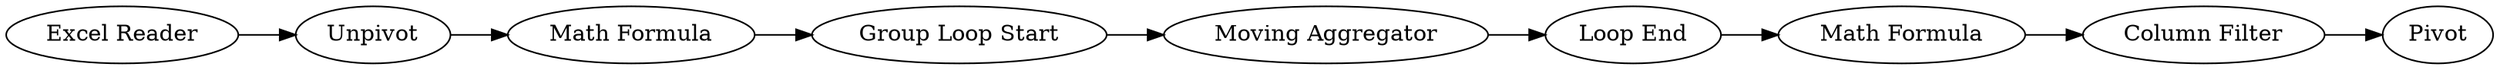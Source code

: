 digraph {
	5 -> 8
	6 -> 4
	4 -> 5
	2 -> 6
	8 -> 7
	1 -> 2
	9 -> 10
	7 -> 9
	5 [label="Moving Aggregator"]
	1 [label="Excel Reader"]
	7 [label="Math Formula"]
	9 [label="Column Filter"]
	4 [label="Group Loop Start"]
	6 [label="Math Formula"]
	8 [label="Loop End"]
	2 [label=Unpivot]
	10 [label=Pivot]
	rankdir=LR
}
